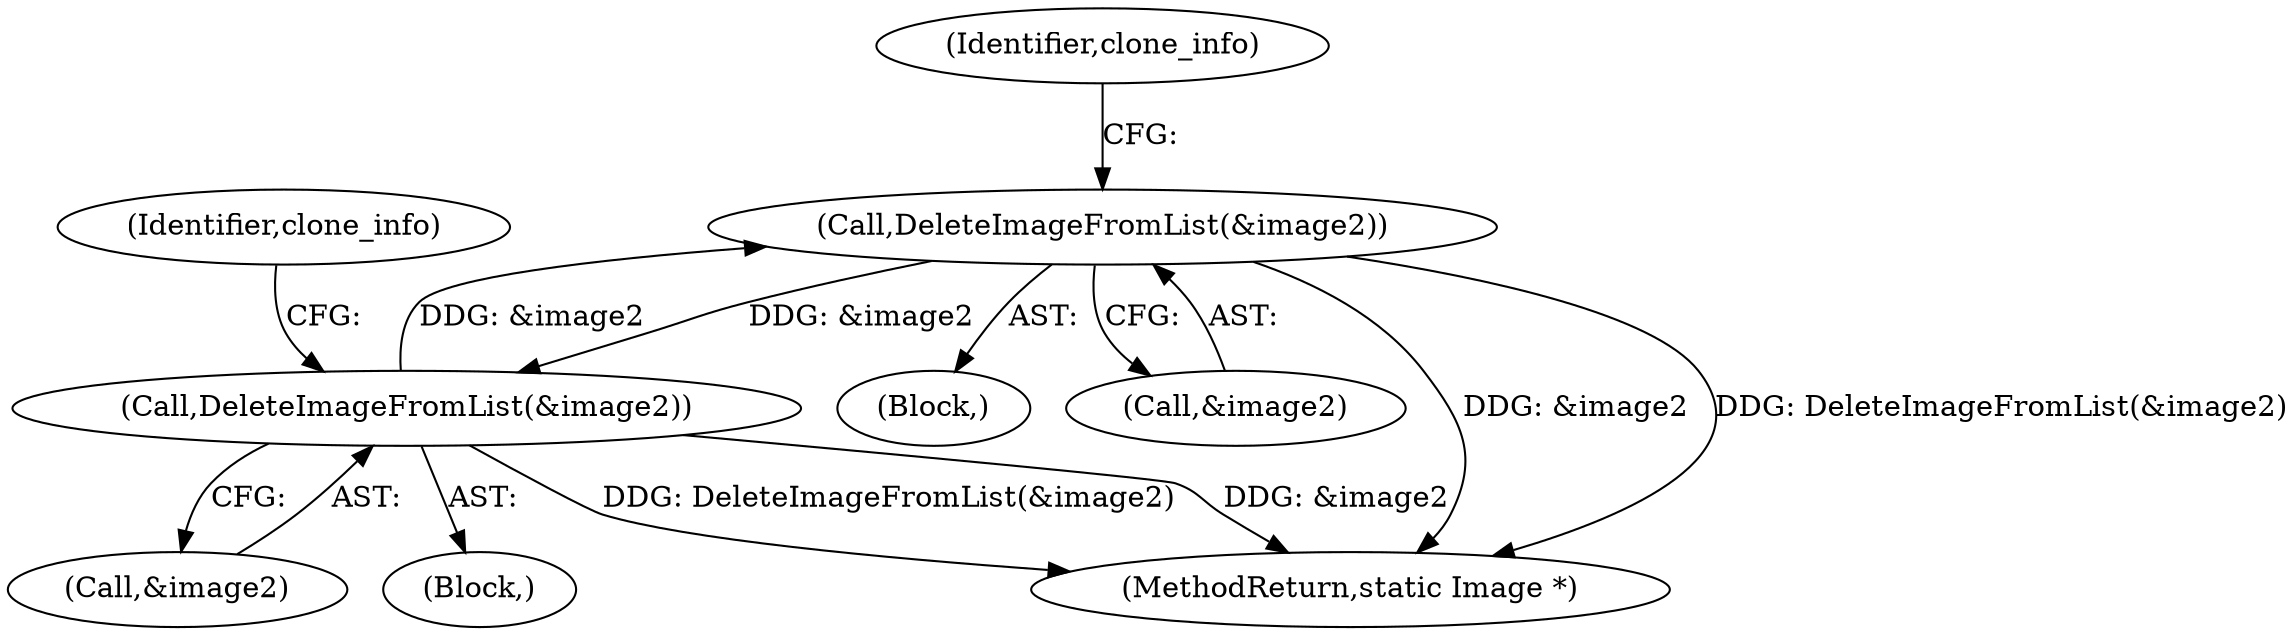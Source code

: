 digraph "0_ImageMagick_8a370f9ab120faf182aa160900ba692ba8e2bcf0@pointer" {
"1001575" [label="(Call,DeleteImageFromList(&image2))"];
"1001662" [label="(Call,DeleteImageFromList(&image2))"];
"1001575" [label="(Call,DeleteImageFromList(&image2))"];
"1001574" [label="(Block,)"];
"1001576" [label="(Call,&image2)"];
"1001575" [label="(Call,DeleteImageFromList(&image2))"];
"1001666" [label="(Identifier,clone_info)"];
"1001579" [label="(Identifier,clone_info)"];
"1001818" [label="(MethodReturn,static Image *)"];
"1001662" [label="(Call,DeleteImageFromList(&image2))"];
"1001663" [label="(Call,&image2)"];
"1001661" [label="(Block,)"];
"1001575" -> "1001574"  [label="AST: "];
"1001575" -> "1001576"  [label="CFG: "];
"1001576" -> "1001575"  [label="AST: "];
"1001579" -> "1001575"  [label="CFG: "];
"1001575" -> "1001818"  [label="DDG: &image2"];
"1001575" -> "1001818"  [label="DDG: DeleteImageFromList(&image2)"];
"1001662" -> "1001575"  [label="DDG: &image2"];
"1001575" -> "1001662"  [label="DDG: &image2"];
"1001662" -> "1001661"  [label="AST: "];
"1001662" -> "1001663"  [label="CFG: "];
"1001663" -> "1001662"  [label="AST: "];
"1001666" -> "1001662"  [label="CFG: "];
"1001662" -> "1001818"  [label="DDG: DeleteImageFromList(&image2)"];
"1001662" -> "1001818"  [label="DDG: &image2"];
}
